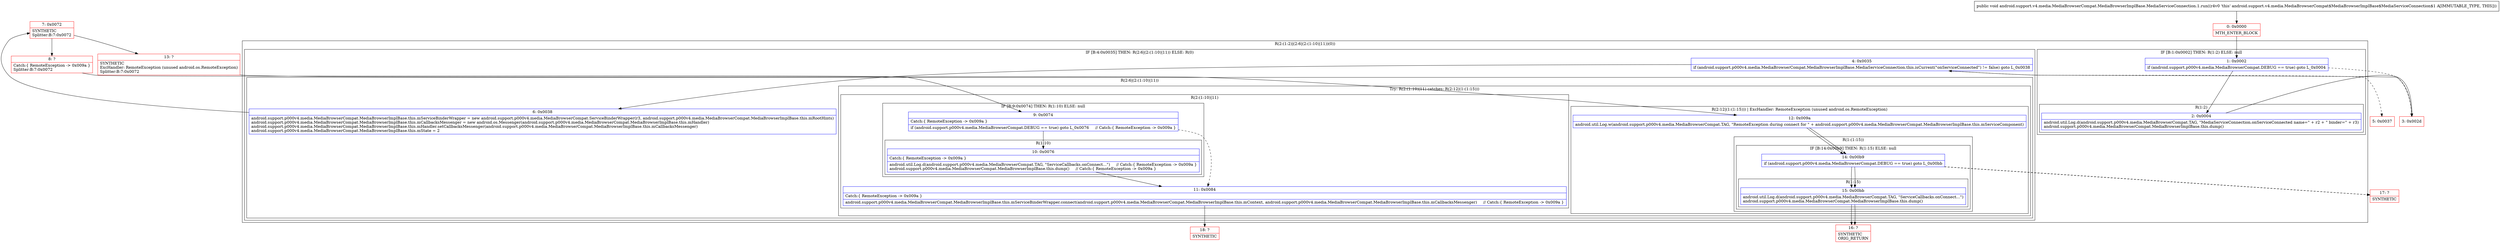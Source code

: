 digraph "CFG forandroid.support.v4.media.MediaBrowserCompat.MediaBrowserImplBase.MediaServiceConnection.1.run()V" {
subgraph cluster_Region_749683632 {
label = "R(2:(1:2)|(2:6|(2:(1:10)|11))(0))";
node [shape=record,color=blue];
subgraph cluster_IfRegion_1809292420 {
label = "IF [B:1:0x0002] THEN: R(1:2) ELSE: null";
node [shape=record,color=blue];
Node_1 [shape=record,label="{1\:\ 0x0002|if (android.support.p000v4.media.MediaBrowserCompat.DEBUG == true) goto L_0x0004\l}"];
subgraph cluster_Region_1228890038 {
label = "R(1:2)";
node [shape=record,color=blue];
Node_2 [shape=record,label="{2\:\ 0x0004|android.util.Log.d(android.support.p000v4.media.MediaBrowserCompat.TAG, \"MediaServiceConnection.onServiceConnected name=\" + r2 + \" binder=\" + r3)\landroid.support.p000v4.media.MediaBrowserCompat.MediaBrowserImplBase.this.dump()\l}"];
}
}
subgraph cluster_IfRegion_1504041890 {
label = "IF [B:4:0x0035] THEN: R(2:6|(2:(1:10)|11)) ELSE: R(0)";
node [shape=record,color=blue];
Node_4 [shape=record,label="{4\:\ 0x0035|if (android.support.p000v4.media.MediaBrowserCompat.MediaBrowserImplBase.MediaServiceConnection.this.isCurrent(\"onServiceConnected\") != false) goto L_0x0038\l}"];
subgraph cluster_Region_264352229 {
label = "R(2:6|(2:(1:10)|11))";
node [shape=record,color=blue];
Node_6 [shape=record,label="{6\:\ 0x0038|android.support.p000v4.media.MediaBrowserCompat.MediaBrowserImplBase.this.mServiceBinderWrapper = new android.support.p000v4.media.MediaBrowserCompat.ServiceBinderWrapper(r3, android.support.p000v4.media.MediaBrowserCompat.MediaBrowserImplBase.this.mRootHints)\landroid.support.p000v4.media.MediaBrowserCompat.MediaBrowserImplBase.this.mCallbacksMessenger = new android.os.Messenger(android.support.p000v4.media.MediaBrowserCompat.MediaBrowserImplBase.this.mHandler)\landroid.support.p000v4.media.MediaBrowserCompat.MediaBrowserImplBase.this.mHandler.setCallbacksMessenger(android.support.p000v4.media.MediaBrowserCompat.MediaBrowserImplBase.this.mCallbacksMessenger)\landroid.support.p000v4.media.MediaBrowserCompat.MediaBrowserImplBase.this.mState = 2\l}"];
subgraph cluster_TryCatchRegion_1487224613 {
label = "Try: R(2:(1:10)|11) catches: R(2:12|(1:(1:15)))";
node [shape=record,color=blue];
subgraph cluster_Region_1800673640 {
label = "R(2:(1:10)|11)";
node [shape=record,color=blue];
subgraph cluster_IfRegion_484157291 {
label = "IF [B:9:0x0074] THEN: R(1:10) ELSE: null";
node [shape=record,color=blue];
Node_9 [shape=record,label="{9\:\ 0x0074|Catch:\{ RemoteException \-\> 0x009a \}\l|if (android.support.p000v4.media.MediaBrowserCompat.DEBUG == true) goto L_0x0076     \/\/ Catch:\{ RemoteException \-\> 0x009a \}\l}"];
subgraph cluster_Region_513237900 {
label = "R(1:10)";
node [shape=record,color=blue];
Node_10 [shape=record,label="{10\:\ 0x0076|Catch:\{ RemoteException \-\> 0x009a \}\l|android.util.Log.d(android.support.p000v4.media.MediaBrowserCompat.TAG, \"ServiceCallbacks.onConnect...\")     \/\/ Catch:\{ RemoteException \-\> 0x009a \}\landroid.support.p000v4.media.MediaBrowserCompat.MediaBrowserImplBase.this.dump()     \/\/ Catch:\{ RemoteException \-\> 0x009a \}\l}"];
}
}
Node_11 [shape=record,label="{11\:\ 0x0084|Catch:\{ RemoteException \-\> 0x009a \}\l|android.support.p000v4.media.MediaBrowserCompat.MediaBrowserImplBase.this.mServiceBinderWrapper.connect(android.support.p000v4.media.MediaBrowserCompat.MediaBrowserImplBase.this.mContext, android.support.p000v4.media.MediaBrowserCompat.MediaBrowserImplBase.this.mCallbacksMessenger)     \/\/ Catch:\{ RemoteException \-\> 0x009a \}\l}"];
}
subgraph cluster_Region_1874475884 {
label = "R(2:12|(1:(1:15))) | ExcHandler: RemoteException (unused android.os.RemoteException)\l";
node [shape=record,color=blue];
Node_12 [shape=record,label="{12\:\ 0x009a|android.util.Log.w(android.support.p000v4.media.MediaBrowserCompat.TAG, \"RemoteException during connect for \" + android.support.p000v4.media.MediaBrowserCompat.MediaBrowserImplBase.this.mServiceComponent)\l}"];
subgraph cluster_Region_619634858 {
label = "R(1:(1:15))";
node [shape=record,color=blue];
subgraph cluster_IfRegion_1699740579 {
label = "IF [B:14:0x00b9] THEN: R(1:15) ELSE: null";
node [shape=record,color=blue];
Node_14 [shape=record,label="{14\:\ 0x00b9|if (android.support.p000v4.media.MediaBrowserCompat.DEBUG == true) goto L_0x00bb\l}"];
subgraph cluster_Region_1088520069 {
label = "R(1:15)";
node [shape=record,color=blue];
Node_15 [shape=record,label="{15\:\ 0x00bb|android.util.Log.d(android.support.p000v4.media.MediaBrowserCompat.TAG, \"ServiceCallbacks.onConnect...\")\landroid.support.p000v4.media.MediaBrowserCompat.MediaBrowserImplBase.this.dump()\l}"];
}
}
}
}
}
}
subgraph cluster_Region_2126400942 {
label = "R(0)";
node [shape=record,color=blue];
}
}
}
subgraph cluster_Region_1874475884 {
label = "R(2:12|(1:(1:15))) | ExcHandler: RemoteException (unused android.os.RemoteException)\l";
node [shape=record,color=blue];
Node_12 [shape=record,label="{12\:\ 0x009a|android.util.Log.w(android.support.p000v4.media.MediaBrowserCompat.TAG, \"RemoteException during connect for \" + android.support.p000v4.media.MediaBrowserCompat.MediaBrowserImplBase.this.mServiceComponent)\l}"];
subgraph cluster_Region_619634858 {
label = "R(1:(1:15))";
node [shape=record,color=blue];
subgraph cluster_IfRegion_1699740579 {
label = "IF [B:14:0x00b9] THEN: R(1:15) ELSE: null";
node [shape=record,color=blue];
Node_14 [shape=record,label="{14\:\ 0x00b9|if (android.support.p000v4.media.MediaBrowserCompat.DEBUG == true) goto L_0x00bb\l}"];
subgraph cluster_Region_1088520069 {
label = "R(1:15)";
node [shape=record,color=blue];
Node_15 [shape=record,label="{15\:\ 0x00bb|android.util.Log.d(android.support.p000v4.media.MediaBrowserCompat.TAG, \"ServiceCallbacks.onConnect...\")\landroid.support.p000v4.media.MediaBrowserCompat.MediaBrowserImplBase.this.dump()\l}"];
}
}
}
}
Node_0 [shape=record,color=red,label="{0\:\ 0x0000|MTH_ENTER_BLOCK\l}"];
Node_3 [shape=record,color=red,label="{3\:\ 0x002d}"];
Node_5 [shape=record,color=red,label="{5\:\ 0x0037}"];
Node_7 [shape=record,color=red,label="{7\:\ 0x0072|SYNTHETIC\lSplitter:B:7:0x0072\l}"];
Node_8 [shape=record,color=red,label="{8\:\ ?|Catch:\{ RemoteException \-\> 0x009a \}\lSplitter:B:7:0x0072\l}"];
Node_13 [shape=record,color=red,label="{13\:\ ?|SYNTHETIC\lExcHandler: RemoteException (unused android.os.RemoteException)\lSplitter:B:7:0x0072\l}"];
Node_16 [shape=record,color=red,label="{16\:\ ?|SYNTHETIC\lORIG_RETURN\l}"];
Node_17 [shape=record,color=red,label="{17\:\ ?|SYNTHETIC\l}"];
Node_18 [shape=record,color=red,label="{18\:\ ?|SYNTHETIC\l}"];
MethodNode[shape=record,label="{public void android.support.v4.media.MediaBrowserCompat.MediaBrowserImplBase.MediaServiceConnection.1.run((r4v0 'this' android.support.v4.media.MediaBrowserCompat$MediaBrowserImplBase$MediaServiceConnection$1 A[IMMUTABLE_TYPE, THIS])) }"];
MethodNode -> Node_0;
Node_1 -> Node_2;
Node_1 -> Node_3[style=dashed];
Node_2 -> Node_3;
Node_4 -> Node_5[style=dashed];
Node_4 -> Node_6;
Node_6 -> Node_7;
Node_9 -> Node_10;
Node_9 -> Node_11[style=dashed];
Node_10 -> Node_11;
Node_11 -> Node_18;
Node_12 -> Node_14;
Node_14 -> Node_15;
Node_14 -> Node_17[style=dashed];
Node_15 -> Node_16;
Node_12 -> Node_14;
Node_14 -> Node_15;
Node_14 -> Node_17[style=dashed];
Node_15 -> Node_16;
Node_0 -> Node_1;
Node_3 -> Node_4;
Node_7 -> Node_8;
Node_7 -> Node_13;
Node_8 -> Node_9;
Node_13 -> Node_12;
}

